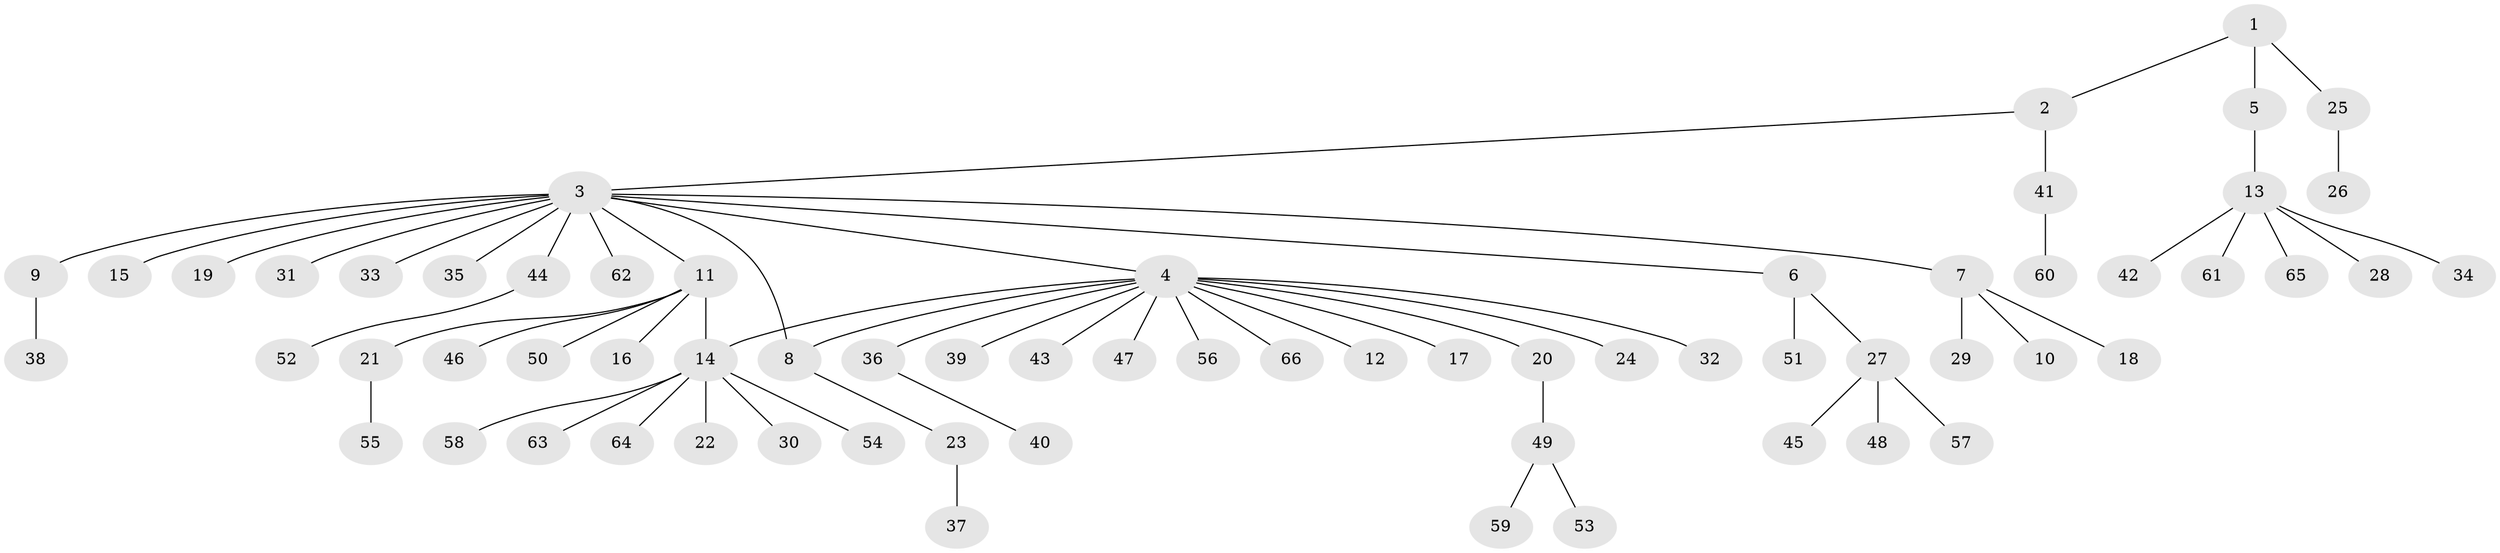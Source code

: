 // coarse degree distribution, {3: 0.12, 13: 0.04, 2: 0.02, 1: 0.76, 6: 0.02, 5: 0.02, 7: 0.02}
// Generated by graph-tools (version 1.1) at 2025/23/03/03/25 07:23:48]
// undirected, 66 vertices, 67 edges
graph export_dot {
graph [start="1"]
  node [color=gray90,style=filled];
  1;
  2;
  3;
  4;
  5;
  6;
  7;
  8;
  9;
  10;
  11;
  12;
  13;
  14;
  15;
  16;
  17;
  18;
  19;
  20;
  21;
  22;
  23;
  24;
  25;
  26;
  27;
  28;
  29;
  30;
  31;
  32;
  33;
  34;
  35;
  36;
  37;
  38;
  39;
  40;
  41;
  42;
  43;
  44;
  45;
  46;
  47;
  48;
  49;
  50;
  51;
  52;
  53;
  54;
  55;
  56;
  57;
  58;
  59;
  60;
  61;
  62;
  63;
  64;
  65;
  66;
  1 -- 2;
  1 -- 5;
  1 -- 25;
  2 -- 3;
  2 -- 41;
  3 -- 4;
  3 -- 6;
  3 -- 7;
  3 -- 8;
  3 -- 9;
  3 -- 11;
  3 -- 15;
  3 -- 19;
  3 -- 31;
  3 -- 33;
  3 -- 35;
  3 -- 44;
  3 -- 62;
  4 -- 8;
  4 -- 12;
  4 -- 14;
  4 -- 17;
  4 -- 20;
  4 -- 24;
  4 -- 32;
  4 -- 36;
  4 -- 39;
  4 -- 43;
  4 -- 47;
  4 -- 56;
  4 -- 66;
  5 -- 13;
  6 -- 27;
  6 -- 51;
  7 -- 10;
  7 -- 18;
  7 -- 29;
  8 -- 23;
  9 -- 38;
  11 -- 14;
  11 -- 16;
  11 -- 21;
  11 -- 46;
  11 -- 50;
  13 -- 28;
  13 -- 34;
  13 -- 42;
  13 -- 61;
  13 -- 65;
  14 -- 22;
  14 -- 30;
  14 -- 54;
  14 -- 58;
  14 -- 63;
  14 -- 64;
  20 -- 49;
  21 -- 55;
  23 -- 37;
  25 -- 26;
  27 -- 45;
  27 -- 48;
  27 -- 57;
  36 -- 40;
  41 -- 60;
  44 -- 52;
  49 -- 53;
  49 -- 59;
}
